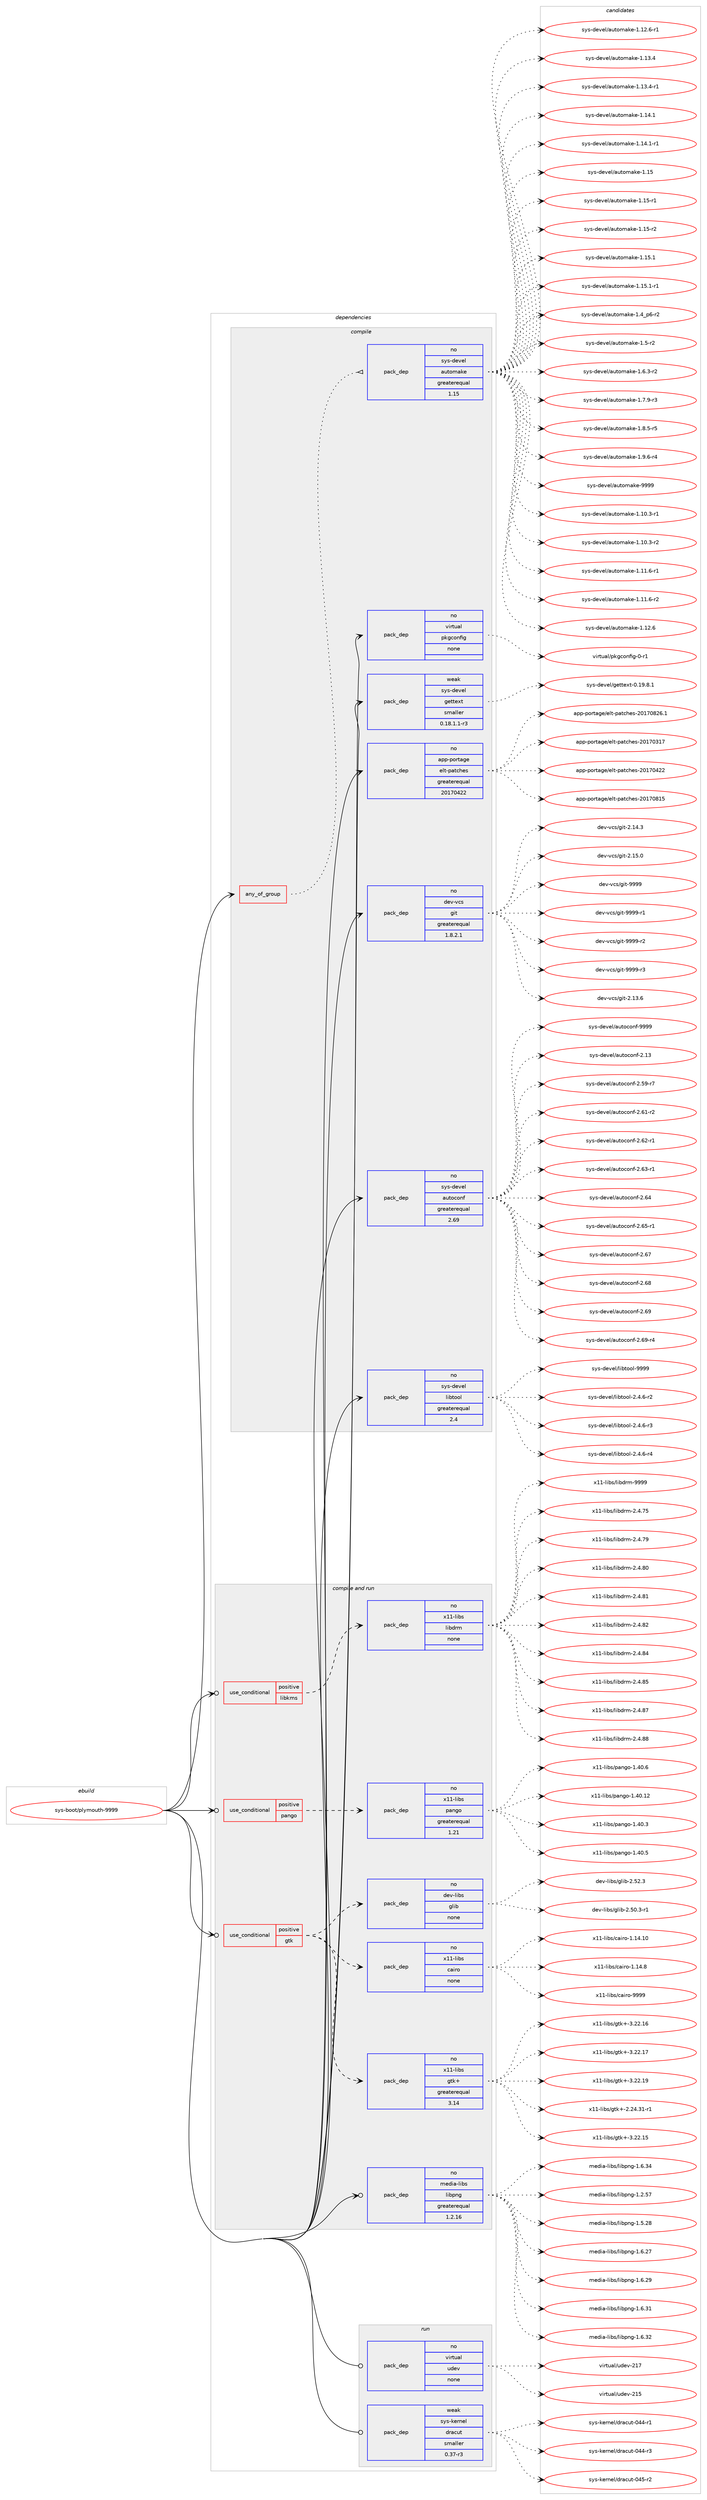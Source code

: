 digraph prolog {

# *************
# Graph options
# *************

newrank=true;
concentrate=true;
compound=true;
graph [rankdir=LR,fontname=Helvetica,fontsize=10,ranksep=1.5];#, ranksep=2.5, nodesep=0.2];
edge  [arrowhead=vee];
node  [fontname=Helvetica,fontsize=10];

# **********
# The ebuild
# **********

subgraph cluster_leftcol {
color=gray;
rank=same;
label=<<i>ebuild</i>>;
id [label="sys-boot/plymouth-9999", color=red, width=4, href="../sys-boot/plymouth-9999.svg"];
}

# ****************
# The dependencies
# ****************

subgraph cluster_midcol {
color=gray;
label=<<i>dependencies</i>>;
subgraph cluster_compile {
fillcolor="#eeeeee";
style=filled;
label=<<i>compile</i>>;
subgraph any8053 {
dependency477299 [label=<<TABLE BORDER="0" CELLBORDER="1" CELLSPACING="0" CELLPADDING="4"><TR><TD CELLPADDING="10">any_of_group</TD></TR></TABLE>>, shape=none, color=red];subgraph pack354070 {
dependency477300 [label=<<TABLE BORDER="0" CELLBORDER="1" CELLSPACING="0" CELLPADDING="4" WIDTH="220"><TR><TD ROWSPAN="6" CELLPADDING="30">pack_dep</TD></TR><TR><TD WIDTH="110">no</TD></TR><TR><TD>sys-devel</TD></TR><TR><TD>automake</TD></TR><TR><TD>greaterequal</TD></TR><TR><TD>1.15</TD></TR></TABLE>>, shape=none, color=blue];
}
dependency477299:e -> dependency477300:w [weight=20,style="dotted",arrowhead="oinv"];
}
id:e -> dependency477299:w [weight=20,style="solid",arrowhead="vee"];
subgraph pack354071 {
dependency477301 [label=<<TABLE BORDER="0" CELLBORDER="1" CELLSPACING="0" CELLPADDING="4" WIDTH="220"><TR><TD ROWSPAN="6" CELLPADDING="30">pack_dep</TD></TR><TR><TD WIDTH="110">no</TD></TR><TR><TD>app-portage</TD></TR><TR><TD>elt-patches</TD></TR><TR><TD>greaterequal</TD></TR><TR><TD>20170422</TD></TR></TABLE>>, shape=none, color=blue];
}
id:e -> dependency477301:w [weight=20,style="solid",arrowhead="vee"];
subgraph pack354072 {
dependency477302 [label=<<TABLE BORDER="0" CELLBORDER="1" CELLSPACING="0" CELLPADDING="4" WIDTH="220"><TR><TD ROWSPAN="6" CELLPADDING="30">pack_dep</TD></TR><TR><TD WIDTH="110">no</TD></TR><TR><TD>dev-vcs</TD></TR><TR><TD>git</TD></TR><TR><TD>greaterequal</TD></TR><TR><TD>1.8.2.1</TD></TR></TABLE>>, shape=none, color=blue];
}
id:e -> dependency477302:w [weight=20,style="solid",arrowhead="vee"];
subgraph pack354073 {
dependency477303 [label=<<TABLE BORDER="0" CELLBORDER="1" CELLSPACING="0" CELLPADDING="4" WIDTH="220"><TR><TD ROWSPAN="6" CELLPADDING="30">pack_dep</TD></TR><TR><TD WIDTH="110">no</TD></TR><TR><TD>sys-devel</TD></TR><TR><TD>autoconf</TD></TR><TR><TD>greaterequal</TD></TR><TR><TD>2.69</TD></TR></TABLE>>, shape=none, color=blue];
}
id:e -> dependency477303:w [weight=20,style="solid",arrowhead="vee"];
subgraph pack354074 {
dependency477304 [label=<<TABLE BORDER="0" CELLBORDER="1" CELLSPACING="0" CELLPADDING="4" WIDTH="220"><TR><TD ROWSPAN="6" CELLPADDING="30">pack_dep</TD></TR><TR><TD WIDTH="110">no</TD></TR><TR><TD>sys-devel</TD></TR><TR><TD>libtool</TD></TR><TR><TD>greaterequal</TD></TR><TR><TD>2.4</TD></TR></TABLE>>, shape=none, color=blue];
}
id:e -> dependency477304:w [weight=20,style="solid",arrowhead="vee"];
subgraph pack354075 {
dependency477305 [label=<<TABLE BORDER="0" CELLBORDER="1" CELLSPACING="0" CELLPADDING="4" WIDTH="220"><TR><TD ROWSPAN="6" CELLPADDING="30">pack_dep</TD></TR><TR><TD WIDTH="110">no</TD></TR><TR><TD>virtual</TD></TR><TR><TD>pkgconfig</TD></TR><TR><TD>none</TD></TR><TR><TD></TD></TR></TABLE>>, shape=none, color=blue];
}
id:e -> dependency477305:w [weight=20,style="solid",arrowhead="vee"];
subgraph pack354076 {
dependency477306 [label=<<TABLE BORDER="0" CELLBORDER="1" CELLSPACING="0" CELLPADDING="4" WIDTH="220"><TR><TD ROWSPAN="6" CELLPADDING="30">pack_dep</TD></TR><TR><TD WIDTH="110">weak</TD></TR><TR><TD>sys-devel</TD></TR><TR><TD>gettext</TD></TR><TR><TD>smaller</TD></TR><TR><TD>0.18.1.1-r3</TD></TR></TABLE>>, shape=none, color=blue];
}
id:e -> dependency477306:w [weight=20,style="solid",arrowhead="vee"];
}
subgraph cluster_compileandrun {
fillcolor="#eeeeee";
style=filled;
label=<<i>compile and run</i>>;
subgraph cond114901 {
dependency477307 [label=<<TABLE BORDER="0" CELLBORDER="1" CELLSPACING="0" CELLPADDING="4"><TR><TD ROWSPAN="3" CELLPADDING="10">use_conditional</TD></TR><TR><TD>positive</TD></TR><TR><TD>gtk</TD></TR></TABLE>>, shape=none, color=red];
subgraph pack354077 {
dependency477308 [label=<<TABLE BORDER="0" CELLBORDER="1" CELLSPACING="0" CELLPADDING="4" WIDTH="220"><TR><TD ROWSPAN="6" CELLPADDING="30">pack_dep</TD></TR><TR><TD WIDTH="110">no</TD></TR><TR><TD>dev-libs</TD></TR><TR><TD>glib</TD></TR><TR><TD>none</TD></TR><TR><TD></TD></TR></TABLE>>, shape=none, color=blue];
}
dependency477307:e -> dependency477308:w [weight=20,style="dashed",arrowhead="vee"];
subgraph pack354078 {
dependency477309 [label=<<TABLE BORDER="0" CELLBORDER="1" CELLSPACING="0" CELLPADDING="4" WIDTH="220"><TR><TD ROWSPAN="6" CELLPADDING="30">pack_dep</TD></TR><TR><TD WIDTH="110">no</TD></TR><TR><TD>x11-libs</TD></TR><TR><TD>gtk+</TD></TR><TR><TD>greaterequal</TD></TR><TR><TD>3.14</TD></TR></TABLE>>, shape=none, color=blue];
}
dependency477307:e -> dependency477309:w [weight=20,style="dashed",arrowhead="vee"];
subgraph pack354079 {
dependency477310 [label=<<TABLE BORDER="0" CELLBORDER="1" CELLSPACING="0" CELLPADDING="4" WIDTH="220"><TR><TD ROWSPAN="6" CELLPADDING="30">pack_dep</TD></TR><TR><TD WIDTH="110">no</TD></TR><TR><TD>x11-libs</TD></TR><TR><TD>cairo</TD></TR><TR><TD>none</TD></TR><TR><TD></TD></TR></TABLE>>, shape=none, color=blue];
}
dependency477307:e -> dependency477310:w [weight=20,style="dashed",arrowhead="vee"];
}
id:e -> dependency477307:w [weight=20,style="solid",arrowhead="odotvee"];
subgraph cond114902 {
dependency477311 [label=<<TABLE BORDER="0" CELLBORDER="1" CELLSPACING="0" CELLPADDING="4"><TR><TD ROWSPAN="3" CELLPADDING="10">use_conditional</TD></TR><TR><TD>positive</TD></TR><TR><TD>libkms</TD></TR></TABLE>>, shape=none, color=red];
subgraph pack354080 {
dependency477312 [label=<<TABLE BORDER="0" CELLBORDER="1" CELLSPACING="0" CELLPADDING="4" WIDTH="220"><TR><TD ROWSPAN="6" CELLPADDING="30">pack_dep</TD></TR><TR><TD WIDTH="110">no</TD></TR><TR><TD>x11-libs</TD></TR><TR><TD>libdrm</TD></TR><TR><TD>none</TD></TR><TR><TD></TD></TR></TABLE>>, shape=none, color=blue];
}
dependency477311:e -> dependency477312:w [weight=20,style="dashed",arrowhead="vee"];
}
id:e -> dependency477311:w [weight=20,style="solid",arrowhead="odotvee"];
subgraph cond114903 {
dependency477313 [label=<<TABLE BORDER="0" CELLBORDER="1" CELLSPACING="0" CELLPADDING="4"><TR><TD ROWSPAN="3" CELLPADDING="10">use_conditional</TD></TR><TR><TD>positive</TD></TR><TR><TD>pango</TD></TR></TABLE>>, shape=none, color=red];
subgraph pack354081 {
dependency477314 [label=<<TABLE BORDER="0" CELLBORDER="1" CELLSPACING="0" CELLPADDING="4" WIDTH="220"><TR><TD ROWSPAN="6" CELLPADDING="30">pack_dep</TD></TR><TR><TD WIDTH="110">no</TD></TR><TR><TD>x11-libs</TD></TR><TR><TD>pango</TD></TR><TR><TD>greaterequal</TD></TR><TR><TD>1.21</TD></TR></TABLE>>, shape=none, color=blue];
}
dependency477313:e -> dependency477314:w [weight=20,style="dashed",arrowhead="vee"];
}
id:e -> dependency477313:w [weight=20,style="solid",arrowhead="odotvee"];
subgraph pack354082 {
dependency477315 [label=<<TABLE BORDER="0" CELLBORDER="1" CELLSPACING="0" CELLPADDING="4" WIDTH="220"><TR><TD ROWSPAN="6" CELLPADDING="30">pack_dep</TD></TR><TR><TD WIDTH="110">no</TD></TR><TR><TD>media-libs</TD></TR><TR><TD>libpng</TD></TR><TR><TD>greaterequal</TD></TR><TR><TD>1.2.16</TD></TR></TABLE>>, shape=none, color=blue];
}
id:e -> dependency477315:w [weight=20,style="solid",arrowhead="odotvee"];
}
subgraph cluster_run {
fillcolor="#eeeeee";
style=filled;
label=<<i>run</i>>;
subgraph pack354083 {
dependency477316 [label=<<TABLE BORDER="0" CELLBORDER="1" CELLSPACING="0" CELLPADDING="4" WIDTH="220"><TR><TD ROWSPAN="6" CELLPADDING="30">pack_dep</TD></TR><TR><TD WIDTH="110">no</TD></TR><TR><TD>virtual</TD></TR><TR><TD>udev</TD></TR><TR><TD>none</TD></TR><TR><TD></TD></TR></TABLE>>, shape=none, color=blue];
}
id:e -> dependency477316:w [weight=20,style="solid",arrowhead="odot"];
subgraph pack354084 {
dependency477317 [label=<<TABLE BORDER="0" CELLBORDER="1" CELLSPACING="0" CELLPADDING="4" WIDTH="220"><TR><TD ROWSPAN="6" CELLPADDING="30">pack_dep</TD></TR><TR><TD WIDTH="110">weak</TD></TR><TR><TD>sys-kernel</TD></TR><TR><TD>dracut</TD></TR><TR><TD>smaller</TD></TR><TR><TD>0.37-r3</TD></TR></TABLE>>, shape=none, color=blue];
}
id:e -> dependency477317:w [weight=20,style="solid",arrowhead="odot"];
}
}

# **************
# The candidates
# **************

subgraph cluster_choices {
rank=same;
color=gray;
label=<<i>candidates</i>>;

subgraph choice354070 {
color=black;
nodesep=1;
choice11512111545100101118101108479711711611110997107101454946494846514511449 [label="sys-devel/automake-1.10.3-r1", color=red, width=4,href="../sys-devel/automake-1.10.3-r1.svg"];
choice11512111545100101118101108479711711611110997107101454946494846514511450 [label="sys-devel/automake-1.10.3-r2", color=red, width=4,href="../sys-devel/automake-1.10.3-r2.svg"];
choice11512111545100101118101108479711711611110997107101454946494946544511449 [label="sys-devel/automake-1.11.6-r1", color=red, width=4,href="../sys-devel/automake-1.11.6-r1.svg"];
choice11512111545100101118101108479711711611110997107101454946494946544511450 [label="sys-devel/automake-1.11.6-r2", color=red, width=4,href="../sys-devel/automake-1.11.6-r2.svg"];
choice1151211154510010111810110847971171161111099710710145494649504654 [label="sys-devel/automake-1.12.6", color=red, width=4,href="../sys-devel/automake-1.12.6.svg"];
choice11512111545100101118101108479711711611110997107101454946495046544511449 [label="sys-devel/automake-1.12.6-r1", color=red, width=4,href="../sys-devel/automake-1.12.6-r1.svg"];
choice1151211154510010111810110847971171161111099710710145494649514652 [label="sys-devel/automake-1.13.4", color=red, width=4,href="../sys-devel/automake-1.13.4.svg"];
choice11512111545100101118101108479711711611110997107101454946495146524511449 [label="sys-devel/automake-1.13.4-r1", color=red, width=4,href="../sys-devel/automake-1.13.4-r1.svg"];
choice1151211154510010111810110847971171161111099710710145494649524649 [label="sys-devel/automake-1.14.1", color=red, width=4,href="../sys-devel/automake-1.14.1.svg"];
choice11512111545100101118101108479711711611110997107101454946495246494511449 [label="sys-devel/automake-1.14.1-r1", color=red, width=4,href="../sys-devel/automake-1.14.1-r1.svg"];
choice115121115451001011181011084797117116111109971071014549464953 [label="sys-devel/automake-1.15", color=red, width=4,href="../sys-devel/automake-1.15.svg"];
choice1151211154510010111810110847971171161111099710710145494649534511449 [label="sys-devel/automake-1.15-r1", color=red, width=4,href="../sys-devel/automake-1.15-r1.svg"];
choice1151211154510010111810110847971171161111099710710145494649534511450 [label="sys-devel/automake-1.15-r2", color=red, width=4,href="../sys-devel/automake-1.15-r2.svg"];
choice1151211154510010111810110847971171161111099710710145494649534649 [label="sys-devel/automake-1.15.1", color=red, width=4,href="../sys-devel/automake-1.15.1.svg"];
choice11512111545100101118101108479711711611110997107101454946495346494511449 [label="sys-devel/automake-1.15.1-r1", color=red, width=4,href="../sys-devel/automake-1.15.1-r1.svg"];
choice115121115451001011181011084797117116111109971071014549465295112544511450 [label="sys-devel/automake-1.4_p6-r2", color=red, width=4,href="../sys-devel/automake-1.4_p6-r2.svg"];
choice11512111545100101118101108479711711611110997107101454946534511450 [label="sys-devel/automake-1.5-r2", color=red, width=4,href="../sys-devel/automake-1.5-r2.svg"];
choice115121115451001011181011084797117116111109971071014549465446514511450 [label="sys-devel/automake-1.6.3-r2", color=red, width=4,href="../sys-devel/automake-1.6.3-r2.svg"];
choice115121115451001011181011084797117116111109971071014549465546574511451 [label="sys-devel/automake-1.7.9-r3", color=red, width=4,href="../sys-devel/automake-1.7.9-r3.svg"];
choice115121115451001011181011084797117116111109971071014549465646534511453 [label="sys-devel/automake-1.8.5-r5", color=red, width=4,href="../sys-devel/automake-1.8.5-r5.svg"];
choice115121115451001011181011084797117116111109971071014549465746544511452 [label="sys-devel/automake-1.9.6-r4", color=red, width=4,href="../sys-devel/automake-1.9.6-r4.svg"];
choice115121115451001011181011084797117116111109971071014557575757 [label="sys-devel/automake-9999", color=red, width=4,href="../sys-devel/automake-9999.svg"];
dependency477300:e -> choice11512111545100101118101108479711711611110997107101454946494846514511449:w [style=dotted,weight="100"];
dependency477300:e -> choice11512111545100101118101108479711711611110997107101454946494846514511450:w [style=dotted,weight="100"];
dependency477300:e -> choice11512111545100101118101108479711711611110997107101454946494946544511449:w [style=dotted,weight="100"];
dependency477300:e -> choice11512111545100101118101108479711711611110997107101454946494946544511450:w [style=dotted,weight="100"];
dependency477300:e -> choice1151211154510010111810110847971171161111099710710145494649504654:w [style=dotted,weight="100"];
dependency477300:e -> choice11512111545100101118101108479711711611110997107101454946495046544511449:w [style=dotted,weight="100"];
dependency477300:e -> choice1151211154510010111810110847971171161111099710710145494649514652:w [style=dotted,weight="100"];
dependency477300:e -> choice11512111545100101118101108479711711611110997107101454946495146524511449:w [style=dotted,weight="100"];
dependency477300:e -> choice1151211154510010111810110847971171161111099710710145494649524649:w [style=dotted,weight="100"];
dependency477300:e -> choice11512111545100101118101108479711711611110997107101454946495246494511449:w [style=dotted,weight="100"];
dependency477300:e -> choice115121115451001011181011084797117116111109971071014549464953:w [style=dotted,weight="100"];
dependency477300:e -> choice1151211154510010111810110847971171161111099710710145494649534511449:w [style=dotted,weight="100"];
dependency477300:e -> choice1151211154510010111810110847971171161111099710710145494649534511450:w [style=dotted,weight="100"];
dependency477300:e -> choice1151211154510010111810110847971171161111099710710145494649534649:w [style=dotted,weight="100"];
dependency477300:e -> choice11512111545100101118101108479711711611110997107101454946495346494511449:w [style=dotted,weight="100"];
dependency477300:e -> choice115121115451001011181011084797117116111109971071014549465295112544511450:w [style=dotted,weight="100"];
dependency477300:e -> choice11512111545100101118101108479711711611110997107101454946534511450:w [style=dotted,weight="100"];
dependency477300:e -> choice115121115451001011181011084797117116111109971071014549465446514511450:w [style=dotted,weight="100"];
dependency477300:e -> choice115121115451001011181011084797117116111109971071014549465546574511451:w [style=dotted,weight="100"];
dependency477300:e -> choice115121115451001011181011084797117116111109971071014549465646534511453:w [style=dotted,weight="100"];
dependency477300:e -> choice115121115451001011181011084797117116111109971071014549465746544511452:w [style=dotted,weight="100"];
dependency477300:e -> choice115121115451001011181011084797117116111109971071014557575757:w [style=dotted,weight="100"];
}
subgraph choice354071 {
color=black;
nodesep=1;
choice97112112451121111141169710310147101108116451129711699104101115455048495548514955 [label="app-portage/elt-patches-20170317", color=red, width=4,href="../app-portage/elt-patches-20170317.svg"];
choice97112112451121111141169710310147101108116451129711699104101115455048495548525050 [label="app-portage/elt-patches-20170422", color=red, width=4,href="../app-portage/elt-patches-20170422.svg"];
choice97112112451121111141169710310147101108116451129711699104101115455048495548564953 [label="app-portage/elt-patches-20170815", color=red, width=4,href="../app-portage/elt-patches-20170815.svg"];
choice971121124511211111411697103101471011081164511297116991041011154550484955485650544649 [label="app-portage/elt-patches-20170826.1", color=red, width=4,href="../app-portage/elt-patches-20170826.1.svg"];
dependency477301:e -> choice97112112451121111141169710310147101108116451129711699104101115455048495548514955:w [style=dotted,weight="100"];
dependency477301:e -> choice97112112451121111141169710310147101108116451129711699104101115455048495548525050:w [style=dotted,weight="100"];
dependency477301:e -> choice97112112451121111141169710310147101108116451129711699104101115455048495548564953:w [style=dotted,weight="100"];
dependency477301:e -> choice971121124511211111411697103101471011081164511297116991041011154550484955485650544649:w [style=dotted,weight="100"];
}
subgraph choice354072 {
color=black;
nodesep=1;
choice10010111845118991154710310511645504649514654 [label="dev-vcs/git-2.13.6", color=red, width=4,href="../dev-vcs/git-2.13.6.svg"];
choice10010111845118991154710310511645504649524651 [label="dev-vcs/git-2.14.3", color=red, width=4,href="../dev-vcs/git-2.14.3.svg"];
choice10010111845118991154710310511645504649534648 [label="dev-vcs/git-2.15.0", color=red, width=4,href="../dev-vcs/git-2.15.0.svg"];
choice1001011184511899115471031051164557575757 [label="dev-vcs/git-9999", color=red, width=4,href="../dev-vcs/git-9999.svg"];
choice10010111845118991154710310511645575757574511449 [label="dev-vcs/git-9999-r1", color=red, width=4,href="../dev-vcs/git-9999-r1.svg"];
choice10010111845118991154710310511645575757574511450 [label="dev-vcs/git-9999-r2", color=red, width=4,href="../dev-vcs/git-9999-r2.svg"];
choice10010111845118991154710310511645575757574511451 [label="dev-vcs/git-9999-r3", color=red, width=4,href="../dev-vcs/git-9999-r3.svg"];
dependency477302:e -> choice10010111845118991154710310511645504649514654:w [style=dotted,weight="100"];
dependency477302:e -> choice10010111845118991154710310511645504649524651:w [style=dotted,weight="100"];
dependency477302:e -> choice10010111845118991154710310511645504649534648:w [style=dotted,weight="100"];
dependency477302:e -> choice1001011184511899115471031051164557575757:w [style=dotted,weight="100"];
dependency477302:e -> choice10010111845118991154710310511645575757574511449:w [style=dotted,weight="100"];
dependency477302:e -> choice10010111845118991154710310511645575757574511450:w [style=dotted,weight="100"];
dependency477302:e -> choice10010111845118991154710310511645575757574511451:w [style=dotted,weight="100"];
}
subgraph choice354073 {
color=black;
nodesep=1;
choice115121115451001011181011084797117116111991111101024550464951 [label="sys-devel/autoconf-2.13", color=red, width=4,href="../sys-devel/autoconf-2.13.svg"];
choice1151211154510010111810110847971171161119911111010245504653574511455 [label="sys-devel/autoconf-2.59-r7", color=red, width=4,href="../sys-devel/autoconf-2.59-r7.svg"];
choice1151211154510010111810110847971171161119911111010245504654494511450 [label="sys-devel/autoconf-2.61-r2", color=red, width=4,href="../sys-devel/autoconf-2.61-r2.svg"];
choice1151211154510010111810110847971171161119911111010245504654504511449 [label="sys-devel/autoconf-2.62-r1", color=red, width=4,href="../sys-devel/autoconf-2.62-r1.svg"];
choice1151211154510010111810110847971171161119911111010245504654514511449 [label="sys-devel/autoconf-2.63-r1", color=red, width=4,href="../sys-devel/autoconf-2.63-r1.svg"];
choice115121115451001011181011084797117116111991111101024550465452 [label="sys-devel/autoconf-2.64", color=red, width=4,href="../sys-devel/autoconf-2.64.svg"];
choice1151211154510010111810110847971171161119911111010245504654534511449 [label="sys-devel/autoconf-2.65-r1", color=red, width=4,href="../sys-devel/autoconf-2.65-r1.svg"];
choice115121115451001011181011084797117116111991111101024550465455 [label="sys-devel/autoconf-2.67", color=red, width=4,href="../sys-devel/autoconf-2.67.svg"];
choice115121115451001011181011084797117116111991111101024550465456 [label="sys-devel/autoconf-2.68", color=red, width=4,href="../sys-devel/autoconf-2.68.svg"];
choice115121115451001011181011084797117116111991111101024550465457 [label="sys-devel/autoconf-2.69", color=red, width=4,href="../sys-devel/autoconf-2.69.svg"];
choice1151211154510010111810110847971171161119911111010245504654574511452 [label="sys-devel/autoconf-2.69-r4", color=red, width=4,href="../sys-devel/autoconf-2.69-r4.svg"];
choice115121115451001011181011084797117116111991111101024557575757 [label="sys-devel/autoconf-9999", color=red, width=4,href="../sys-devel/autoconf-9999.svg"];
dependency477303:e -> choice115121115451001011181011084797117116111991111101024550464951:w [style=dotted,weight="100"];
dependency477303:e -> choice1151211154510010111810110847971171161119911111010245504653574511455:w [style=dotted,weight="100"];
dependency477303:e -> choice1151211154510010111810110847971171161119911111010245504654494511450:w [style=dotted,weight="100"];
dependency477303:e -> choice1151211154510010111810110847971171161119911111010245504654504511449:w [style=dotted,weight="100"];
dependency477303:e -> choice1151211154510010111810110847971171161119911111010245504654514511449:w [style=dotted,weight="100"];
dependency477303:e -> choice115121115451001011181011084797117116111991111101024550465452:w [style=dotted,weight="100"];
dependency477303:e -> choice1151211154510010111810110847971171161119911111010245504654534511449:w [style=dotted,weight="100"];
dependency477303:e -> choice115121115451001011181011084797117116111991111101024550465455:w [style=dotted,weight="100"];
dependency477303:e -> choice115121115451001011181011084797117116111991111101024550465456:w [style=dotted,weight="100"];
dependency477303:e -> choice115121115451001011181011084797117116111991111101024550465457:w [style=dotted,weight="100"];
dependency477303:e -> choice1151211154510010111810110847971171161119911111010245504654574511452:w [style=dotted,weight="100"];
dependency477303:e -> choice115121115451001011181011084797117116111991111101024557575757:w [style=dotted,weight="100"];
}
subgraph choice354074 {
color=black;
nodesep=1;
choice1151211154510010111810110847108105981161111111084550465246544511450 [label="sys-devel/libtool-2.4.6-r2", color=red, width=4,href="../sys-devel/libtool-2.4.6-r2.svg"];
choice1151211154510010111810110847108105981161111111084550465246544511451 [label="sys-devel/libtool-2.4.6-r3", color=red, width=4,href="../sys-devel/libtool-2.4.6-r3.svg"];
choice1151211154510010111810110847108105981161111111084550465246544511452 [label="sys-devel/libtool-2.4.6-r4", color=red, width=4,href="../sys-devel/libtool-2.4.6-r4.svg"];
choice1151211154510010111810110847108105981161111111084557575757 [label="sys-devel/libtool-9999", color=red, width=4,href="../sys-devel/libtool-9999.svg"];
dependency477304:e -> choice1151211154510010111810110847108105981161111111084550465246544511450:w [style=dotted,weight="100"];
dependency477304:e -> choice1151211154510010111810110847108105981161111111084550465246544511451:w [style=dotted,weight="100"];
dependency477304:e -> choice1151211154510010111810110847108105981161111111084550465246544511452:w [style=dotted,weight="100"];
dependency477304:e -> choice1151211154510010111810110847108105981161111111084557575757:w [style=dotted,weight="100"];
}
subgraph choice354075 {
color=black;
nodesep=1;
choice11810511411611797108471121071039911111010210510345484511449 [label="virtual/pkgconfig-0-r1", color=red, width=4,href="../virtual/pkgconfig-0-r1.svg"];
dependency477305:e -> choice11810511411611797108471121071039911111010210510345484511449:w [style=dotted,weight="100"];
}
subgraph choice354076 {
color=black;
nodesep=1;
choice1151211154510010111810110847103101116116101120116454846495746564649 [label="sys-devel/gettext-0.19.8.1", color=red, width=4,href="../sys-devel/gettext-0.19.8.1.svg"];
dependency477306:e -> choice1151211154510010111810110847103101116116101120116454846495746564649:w [style=dotted,weight="100"];
}
subgraph choice354077 {
color=black;
nodesep=1;
choice10010111845108105981154710310810598455046534846514511449 [label="dev-libs/glib-2.50.3-r1", color=red, width=4,href="../dev-libs/glib-2.50.3-r1.svg"];
choice1001011184510810598115471031081059845504653504651 [label="dev-libs/glib-2.52.3", color=red, width=4,href="../dev-libs/glib-2.52.3.svg"];
dependency477308:e -> choice10010111845108105981154710310810598455046534846514511449:w [style=dotted,weight="100"];
dependency477308:e -> choice1001011184510810598115471031081059845504653504651:w [style=dotted,weight="100"];
}
subgraph choice354078 {
color=black;
nodesep=1;
choice12049494510810598115471031161074345504650524651494511449 [label="x11-libs/gtk+-2.24.31-r1", color=red, width=4,href="../x11-libs/gtk+-2.24.31-r1.svg"];
choice1204949451081059811547103116107434551465050464953 [label="x11-libs/gtk+-3.22.15", color=red, width=4,href="../x11-libs/gtk+-3.22.15.svg"];
choice1204949451081059811547103116107434551465050464954 [label="x11-libs/gtk+-3.22.16", color=red, width=4,href="../x11-libs/gtk+-3.22.16.svg"];
choice1204949451081059811547103116107434551465050464955 [label="x11-libs/gtk+-3.22.17", color=red, width=4,href="../x11-libs/gtk+-3.22.17.svg"];
choice1204949451081059811547103116107434551465050464957 [label="x11-libs/gtk+-3.22.19", color=red, width=4,href="../x11-libs/gtk+-3.22.19.svg"];
dependency477309:e -> choice12049494510810598115471031161074345504650524651494511449:w [style=dotted,weight="100"];
dependency477309:e -> choice1204949451081059811547103116107434551465050464953:w [style=dotted,weight="100"];
dependency477309:e -> choice1204949451081059811547103116107434551465050464954:w [style=dotted,weight="100"];
dependency477309:e -> choice1204949451081059811547103116107434551465050464955:w [style=dotted,weight="100"];
dependency477309:e -> choice1204949451081059811547103116107434551465050464957:w [style=dotted,weight="100"];
}
subgraph choice354079 {
color=black;
nodesep=1;
choice120494945108105981154799971051141114549464952464948 [label="x11-libs/cairo-1.14.10", color=red, width=4,href="../x11-libs/cairo-1.14.10.svg"];
choice1204949451081059811547999710511411145494649524656 [label="x11-libs/cairo-1.14.8", color=red, width=4,href="../x11-libs/cairo-1.14.8.svg"];
choice120494945108105981154799971051141114557575757 [label="x11-libs/cairo-9999", color=red, width=4,href="../x11-libs/cairo-9999.svg"];
dependency477310:e -> choice120494945108105981154799971051141114549464952464948:w [style=dotted,weight="100"];
dependency477310:e -> choice1204949451081059811547999710511411145494649524656:w [style=dotted,weight="100"];
dependency477310:e -> choice120494945108105981154799971051141114557575757:w [style=dotted,weight="100"];
}
subgraph choice354080 {
color=black;
nodesep=1;
choice12049494510810598115471081059810011410945504652465553 [label="x11-libs/libdrm-2.4.75", color=red, width=4,href="../x11-libs/libdrm-2.4.75.svg"];
choice12049494510810598115471081059810011410945504652465557 [label="x11-libs/libdrm-2.4.79", color=red, width=4,href="../x11-libs/libdrm-2.4.79.svg"];
choice12049494510810598115471081059810011410945504652465648 [label="x11-libs/libdrm-2.4.80", color=red, width=4,href="../x11-libs/libdrm-2.4.80.svg"];
choice12049494510810598115471081059810011410945504652465649 [label="x11-libs/libdrm-2.4.81", color=red, width=4,href="../x11-libs/libdrm-2.4.81.svg"];
choice12049494510810598115471081059810011410945504652465650 [label="x11-libs/libdrm-2.4.82", color=red, width=4,href="../x11-libs/libdrm-2.4.82.svg"];
choice12049494510810598115471081059810011410945504652465652 [label="x11-libs/libdrm-2.4.84", color=red, width=4,href="../x11-libs/libdrm-2.4.84.svg"];
choice12049494510810598115471081059810011410945504652465653 [label="x11-libs/libdrm-2.4.85", color=red, width=4,href="../x11-libs/libdrm-2.4.85.svg"];
choice12049494510810598115471081059810011410945504652465655 [label="x11-libs/libdrm-2.4.87", color=red, width=4,href="../x11-libs/libdrm-2.4.87.svg"];
choice12049494510810598115471081059810011410945504652465656 [label="x11-libs/libdrm-2.4.88", color=red, width=4,href="../x11-libs/libdrm-2.4.88.svg"];
choice1204949451081059811547108105981001141094557575757 [label="x11-libs/libdrm-9999", color=red, width=4,href="../x11-libs/libdrm-9999.svg"];
dependency477312:e -> choice12049494510810598115471081059810011410945504652465553:w [style=dotted,weight="100"];
dependency477312:e -> choice12049494510810598115471081059810011410945504652465557:w [style=dotted,weight="100"];
dependency477312:e -> choice12049494510810598115471081059810011410945504652465648:w [style=dotted,weight="100"];
dependency477312:e -> choice12049494510810598115471081059810011410945504652465649:w [style=dotted,weight="100"];
dependency477312:e -> choice12049494510810598115471081059810011410945504652465650:w [style=dotted,weight="100"];
dependency477312:e -> choice12049494510810598115471081059810011410945504652465652:w [style=dotted,weight="100"];
dependency477312:e -> choice12049494510810598115471081059810011410945504652465653:w [style=dotted,weight="100"];
dependency477312:e -> choice12049494510810598115471081059810011410945504652465655:w [style=dotted,weight="100"];
dependency477312:e -> choice12049494510810598115471081059810011410945504652465656:w [style=dotted,weight="100"];
dependency477312:e -> choice1204949451081059811547108105981001141094557575757:w [style=dotted,weight="100"];
}
subgraph choice354081 {
color=black;
nodesep=1;
choice1204949451081059811547112971101031114549465248464950 [label="x11-libs/pango-1.40.12", color=red, width=4,href="../x11-libs/pango-1.40.12.svg"];
choice12049494510810598115471129711010311145494652484651 [label="x11-libs/pango-1.40.3", color=red, width=4,href="../x11-libs/pango-1.40.3.svg"];
choice12049494510810598115471129711010311145494652484653 [label="x11-libs/pango-1.40.5", color=red, width=4,href="../x11-libs/pango-1.40.5.svg"];
choice12049494510810598115471129711010311145494652484654 [label="x11-libs/pango-1.40.6", color=red, width=4,href="../x11-libs/pango-1.40.6.svg"];
dependency477314:e -> choice1204949451081059811547112971101031114549465248464950:w [style=dotted,weight="100"];
dependency477314:e -> choice12049494510810598115471129711010311145494652484651:w [style=dotted,weight="100"];
dependency477314:e -> choice12049494510810598115471129711010311145494652484653:w [style=dotted,weight="100"];
dependency477314:e -> choice12049494510810598115471129711010311145494652484654:w [style=dotted,weight="100"];
}
subgraph choice354082 {
color=black;
nodesep=1;
choice109101100105974510810598115471081059811211010345494650465355 [label="media-libs/libpng-1.2.57", color=red, width=4,href="../media-libs/libpng-1.2.57.svg"];
choice109101100105974510810598115471081059811211010345494653465056 [label="media-libs/libpng-1.5.28", color=red, width=4,href="../media-libs/libpng-1.5.28.svg"];
choice109101100105974510810598115471081059811211010345494654465055 [label="media-libs/libpng-1.6.27", color=red, width=4,href="../media-libs/libpng-1.6.27.svg"];
choice109101100105974510810598115471081059811211010345494654465057 [label="media-libs/libpng-1.6.29", color=red, width=4,href="../media-libs/libpng-1.6.29.svg"];
choice109101100105974510810598115471081059811211010345494654465149 [label="media-libs/libpng-1.6.31", color=red, width=4,href="../media-libs/libpng-1.6.31.svg"];
choice109101100105974510810598115471081059811211010345494654465150 [label="media-libs/libpng-1.6.32", color=red, width=4,href="../media-libs/libpng-1.6.32.svg"];
choice109101100105974510810598115471081059811211010345494654465152 [label="media-libs/libpng-1.6.34", color=red, width=4,href="../media-libs/libpng-1.6.34.svg"];
dependency477315:e -> choice109101100105974510810598115471081059811211010345494650465355:w [style=dotted,weight="100"];
dependency477315:e -> choice109101100105974510810598115471081059811211010345494653465056:w [style=dotted,weight="100"];
dependency477315:e -> choice109101100105974510810598115471081059811211010345494654465055:w [style=dotted,weight="100"];
dependency477315:e -> choice109101100105974510810598115471081059811211010345494654465057:w [style=dotted,weight="100"];
dependency477315:e -> choice109101100105974510810598115471081059811211010345494654465149:w [style=dotted,weight="100"];
dependency477315:e -> choice109101100105974510810598115471081059811211010345494654465150:w [style=dotted,weight="100"];
dependency477315:e -> choice109101100105974510810598115471081059811211010345494654465152:w [style=dotted,weight="100"];
}
subgraph choice354083 {
color=black;
nodesep=1;
choice118105114116117971084711710010111845504953 [label="virtual/udev-215", color=red, width=4,href="../virtual/udev-215.svg"];
choice118105114116117971084711710010111845504955 [label="virtual/udev-217", color=red, width=4,href="../virtual/udev-217.svg"];
dependency477316:e -> choice118105114116117971084711710010111845504953:w [style=dotted,weight="100"];
dependency477316:e -> choice118105114116117971084711710010111845504955:w [style=dotted,weight="100"];
}
subgraph choice354084 {
color=black;
nodesep=1;
choice11512111545107101114110101108471001149799117116454852524511449 [label="sys-kernel/dracut-044-r1", color=red, width=4,href="../sys-kernel/dracut-044-r1.svg"];
choice11512111545107101114110101108471001149799117116454852524511451 [label="sys-kernel/dracut-044-r3", color=red, width=4,href="../sys-kernel/dracut-044-r3.svg"];
choice11512111545107101114110101108471001149799117116454852534511450 [label="sys-kernel/dracut-045-r2", color=red, width=4,href="../sys-kernel/dracut-045-r2.svg"];
dependency477317:e -> choice11512111545107101114110101108471001149799117116454852524511449:w [style=dotted,weight="100"];
dependency477317:e -> choice11512111545107101114110101108471001149799117116454852524511451:w [style=dotted,weight="100"];
dependency477317:e -> choice11512111545107101114110101108471001149799117116454852534511450:w [style=dotted,weight="100"];
}
}

}
